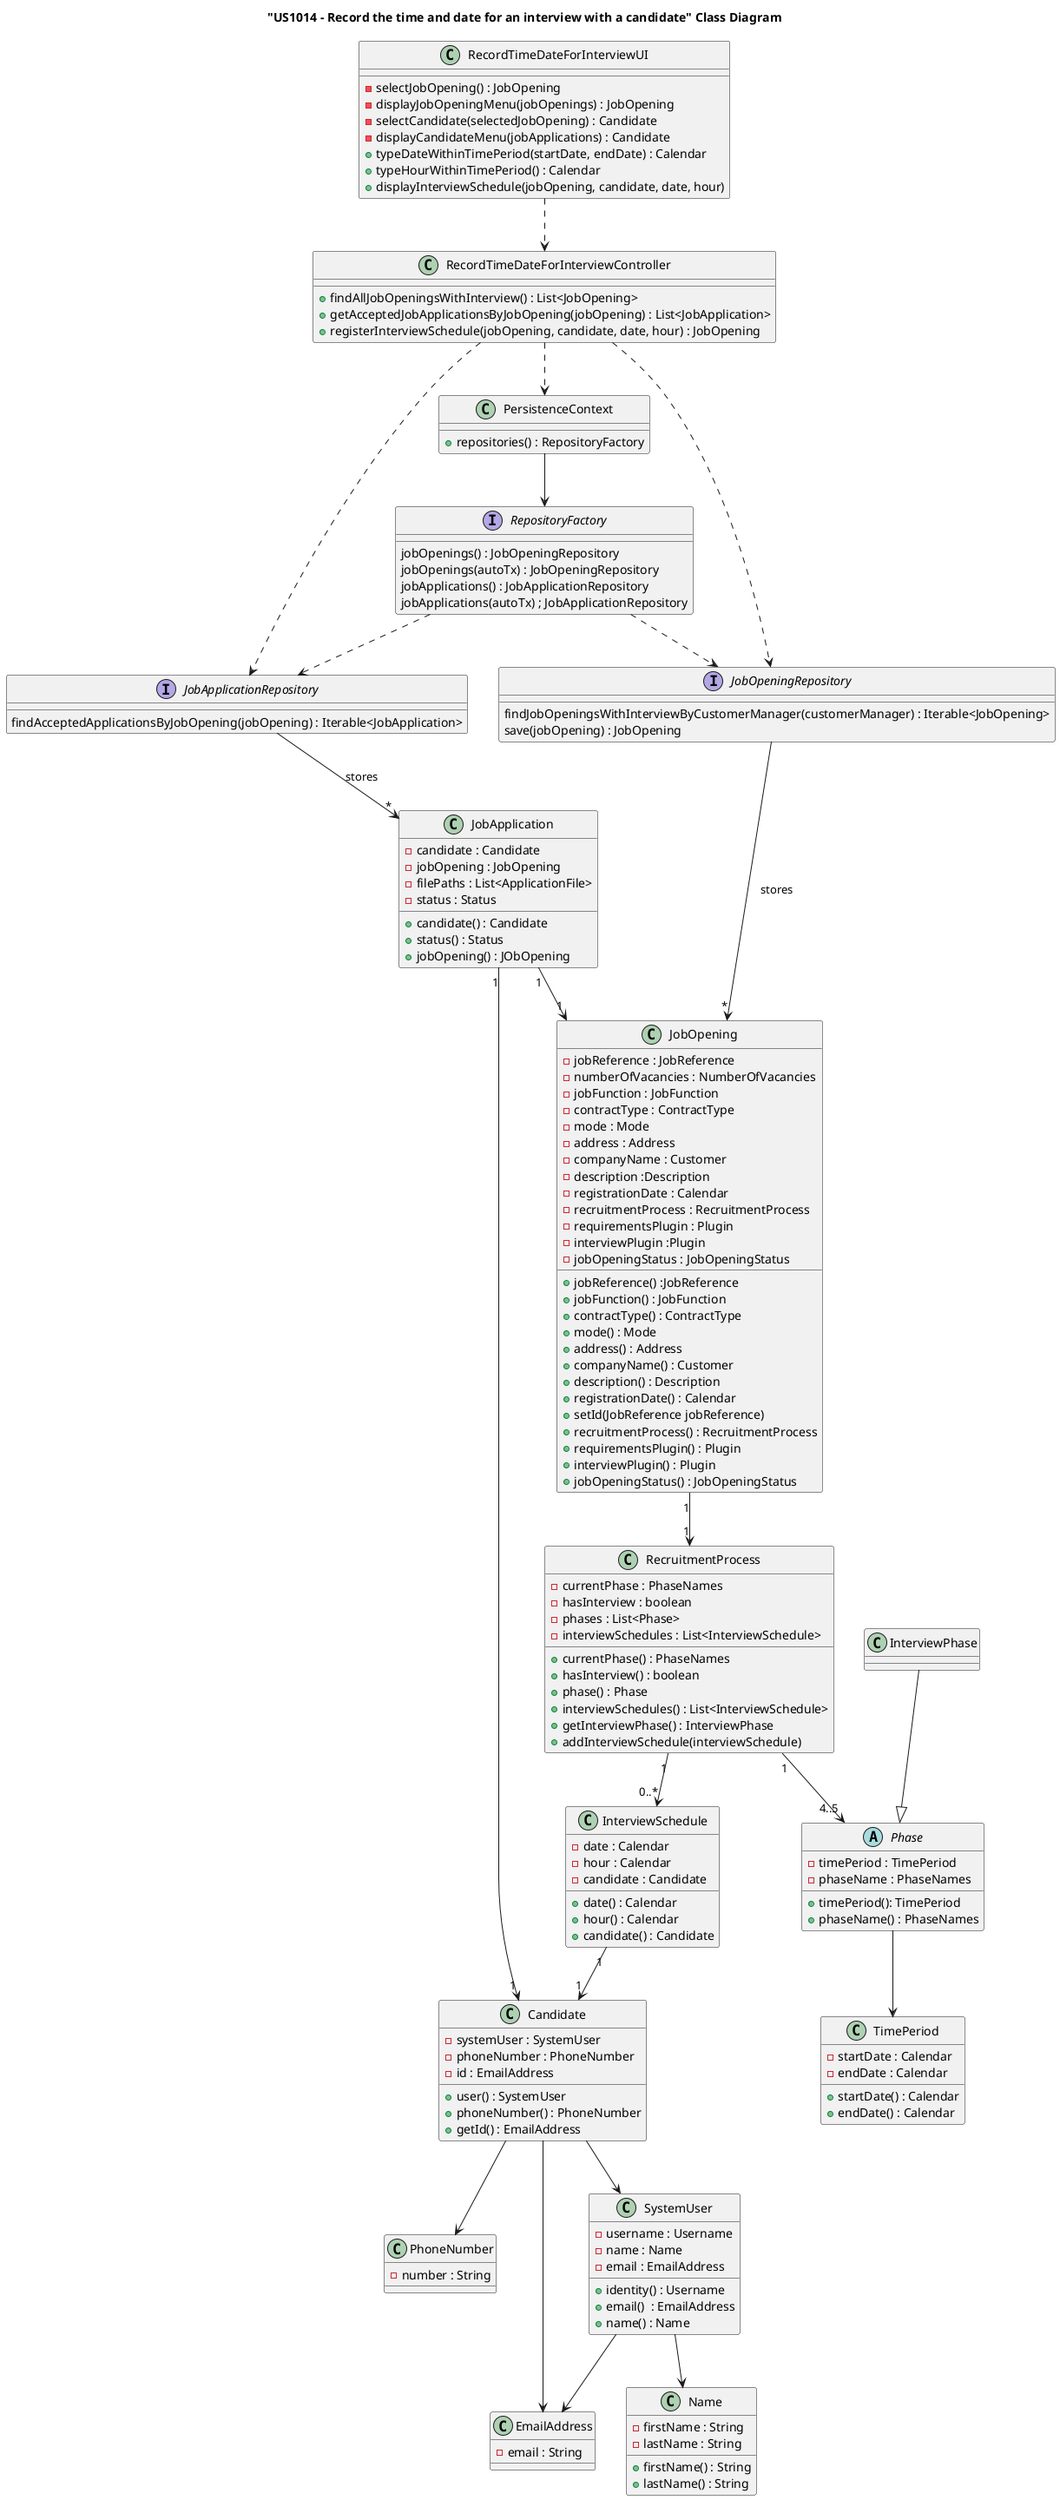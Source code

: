 @startuml

title "US1014 - Record the time and date for an interview with a candidate" Class Diagram

class PhoneNumber{
-number : String
}



class Candidate{
-systemUser : SystemUser
-phoneNumber : PhoneNumber
-id : EmailAddress

+user() : SystemUser
+phoneNumber() : PhoneNumber
+getId() : EmailAddress
}

class JobApplication{
    - candidate : Candidate
    - jobOpening : JobOpening
    - filePaths : List<ApplicationFile>
    - status : Status

    +candidate() : Candidate
    +status() : Status
    +jobOpening() : JObOpening
}

class EmailAddress{
- email : String
}

class JobOpening{
-jobReference : JobReference
-numberOfVacancies : NumberOfVacancies
-jobFunction : JobFunction
-contractType : ContractType
-mode : Mode
-address : Address
-companyName : Customer
-description :Description
-registrationDate : Calendar
-recruitmentProcess : RecruitmentProcess
-requirementsPlugin : Plugin
-interviewPlugin :Plugin
-jobOpeningStatus : JobOpeningStatus

+jobReference() :JobReference
+jobFunction() : JobFunction
+contractType() : ContractType
+mode() : Mode
+address() : Address
+companyName() : Customer
+description() : Description
+registrationDate() : Calendar
+setId(JobReference jobReference)
+recruitmentProcess() : RecruitmentProcess
+requirementsPlugin() : Plugin
+interviewPlugin() : Plugin
+jobOpeningStatus() : JobOpeningStatus
}

class SystemUser{
-username : Username
-name : Name
-email : EmailAddress
+ identity() : Username
+ email()  : EmailAddress
+ name() : Name
}

class Name{
-firstName : String
    -lastName : String
    +firstName() : String
    +lastName() : String
}

class RecordTimeDateForInterviewUI{

-selectJobOpening() : JobOpening
-displayJobOpeningMenu(jobOpenings) : JobOpening
-selectCandidate(selectedJobOpening) : Candidate
-displayCandidateMenu(jobApplications) : Candidate
+typeDateWithinTimePeriod(startDate, endDate) : Calendar
+typeHourWithinTimePeriod() : Calendar
+displayInterviewSchedule(jobOpening, candidate, date, hour)
}

class RecordTimeDateForInterviewController{
+ findAllJobOpeningsWithInterview() : List<JobOpening>
+ getAcceptedJobApplicationsByJobOpening(jobOpening) : List<JobApplication>
+ registerInterviewSchedule(jobOpening, candidate, date, hour) : JobOpening
}


class TimePeriod{
-startDate : Calendar
-endDate : Calendar

+startDate() : Calendar
+endDate() : Calendar
}

class RecruitmentProcess{
-currentPhase : PhaseNames
-hasInterview : boolean
-phases : List<Phase>
-interviewSchedules : List<InterviewSchedule>

+currentPhase() : PhaseNames
+hasInterview() : boolean
+phase() : Phase
+interviewSchedules() : List<InterviewSchedule>
+getInterviewPhase() : InterviewPhase
+addInterviewSchedule(interviewSchedule)
}

abstract class Phase{
-timePeriod : TimePeriod
-phaseName : PhaseNames

+timePeriod(): TimePeriod
+phaseName() : PhaseNames
}

class InterviewPhase{
}

class PersistenceContext{
+repositories() : RepositoryFactory
}

interface RepositoryFactory{
jobOpenings() : JobOpeningRepository
jobOpenings(autoTx) : JobOpeningRepository
jobApplications() : JobApplicationRepository
jobApplications(autoTx) ; JobApplicationRepository
}


interface JobOpeningRepository{
findJobOpeningsWithInterviewByCustomerManager(customerManager) : Iterable<JobOpening>
save(jobOpening) : JobOpening
}

interface JobApplicationRepository{
findAcceptedApplicationsByJobOpening(jobOpening) : Iterable<JobApplication>
}


class InterviewSchedule{
-date : Calendar
-hour : Calendar
-candidate : Candidate

+date() : Calendar
+hour() : Calendar
+candidate() : Candidate

}

Candidate --> SystemUser

SystemUser --> EmailAddress
SystemUser --> Name
Candidate --> EmailAddress
Candidate --> PhoneNumber

RecordTimeDateForInterviewUI ..> RecordTimeDateForInterviewController


RecordTimeDateForInterviewController ..> PersistenceContext
RecordTimeDateForInterviewController ..> JobApplicationRepository
RecordTimeDateForInterviewController ..> JobOpeningRepository

PersistenceContext --> RepositoryFactory


RepositoryFactory ..> JobApplicationRepository
RepositoryFactory ..> JobOpeningRepository

JobApplicationRepository --> "*" JobApplication : stores
JobOpeningRepository --> "*" JobOpening : stores

JobApplication "1" --> "1" Candidate
JobApplication "1" --> "1" JobOpening

InterviewSchedule "1" --> "1" Candidate

RecruitmentProcess "1" --> "0..*" InterviewSchedule
JobOpening "1" --> "1" RecruitmentProcess

RecruitmentProcess "1" --> "4..5" Phase
InterviewPhase --|> Phase

Phase --> TimePeriod
@enduml